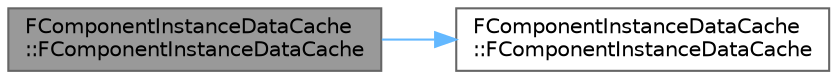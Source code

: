 digraph "FComponentInstanceDataCache::FComponentInstanceDataCache"
{
 // INTERACTIVE_SVG=YES
 // LATEX_PDF_SIZE
  bgcolor="transparent";
  edge [fontname=Helvetica,fontsize=10,labelfontname=Helvetica,labelfontsize=10];
  node [fontname=Helvetica,fontsize=10,shape=box,height=0.2,width=0.4];
  rankdir="LR";
  Node1 [id="Node000001",label="FComponentInstanceDataCache\l::FComponentInstanceDataCache",height=0.2,width=0.4,color="gray40", fillcolor="grey60", style="filled", fontcolor="black",tooltip="Non-copyable."];
  Node1 -> Node2 [id="edge1_Node000001_Node000002",color="steelblue1",style="solid",tooltip=" "];
  Node2 [id="Node000002",label="FComponentInstanceDataCache\l::FComponentInstanceDataCache",height=0.2,width=0.4,color="grey40", fillcolor="white", style="filled",URL="$de/d5d/classFComponentInstanceDataCache.html#abed39bde73e5fd75a3642b15df26f5cd",tooltip=" "];
}
